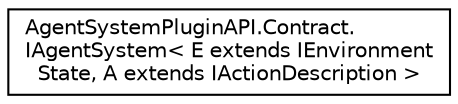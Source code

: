 digraph "Graphical Class Hierarchy"
{
  edge [fontname="Helvetica",fontsize="10",labelfontname="Helvetica",labelfontsize="10"];
  node [fontname="Helvetica",fontsize="10",shape=record];
  rankdir="LR";
  Node1 [label="AgentSystemPluginAPI.Contract.\lIAgentSystem\< E extends IEnvironment\lState, A extends IActionDescription \>",height=0.2,width=0.4,color="black", fillcolor="white", style="filled",URL="$interface_agent_system_plugin_a_p_i_1_1_contract_1_1_i_agent_system_3_01_e_01extends_01_i_envirobed3d0fe5fa59612e9b78bb2b54b251b.html"];
}
